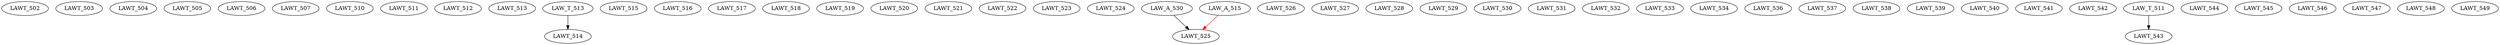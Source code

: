 digraph G {
    LAWT_502;
    LAWT_503;
    LAWT_504;
    LAWT_505;
    LAWT_506;
    LAWT_507;
    LAWT_510;
    LAWT_511;
    LAWT_512;
    LAWT_513;
    edge [color=black];
    LAW_T_513 -> LAWT_514;
    LAWT_515;
    LAWT_516;
    LAWT_517;
    LAWT_518;
    LAWT_519;
    LAWT_520;
    LAWT_521;
    LAWT_522;
    LAWT_523;
    LAWT_524;
    edge [color=black];
    LAW_A_530 -> LAWT_525;
    edge [color=red];
    LAW_A_515 -> LAWT_525;
    LAWT_526;
    LAWT_527;
    LAWT_528;
    LAWT_529;
    LAWT_530;
    LAWT_531;
    LAWT_532;
    LAWT_533;
    LAWT_534;
    LAWT_536;
    LAWT_537;
    LAWT_538;
    LAWT_539;
    LAWT_540;
    LAWT_541;
    LAWT_542;
    edge [color=black];
    LAW_T_511 -> LAWT_543;
    LAWT_544;
    LAWT_545;
    LAWT_546;
    LAWT_547;
    LAWT_548;
    LAWT_549;
}
